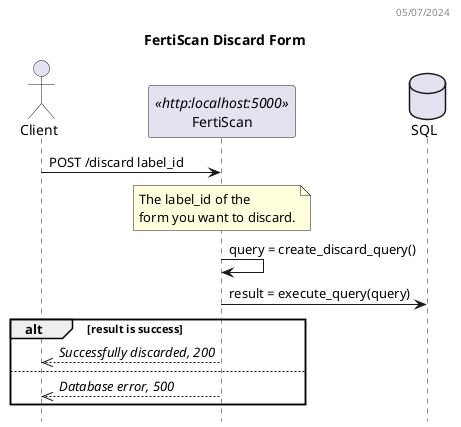 @startuml FertiScan Sequence Diagram
header 05/07/2024

title FertiScan Discard Form
hide empty members
hide footbox

actor "Client" as C
participant FertiScan as F <<http:localhost:5000>>
database SQL as DB

C -> F: POST /discard label_id
note over F
  The label_id of the
  form you want to discard.
end note
F -> F: query = create_discard_query()
F -> DB: result = execute_query(query)
alt result is success
  C <<-- F: //Successfully discarded, 200//
else
  C <<-- F: //Database error, 500//
end

@enduml
